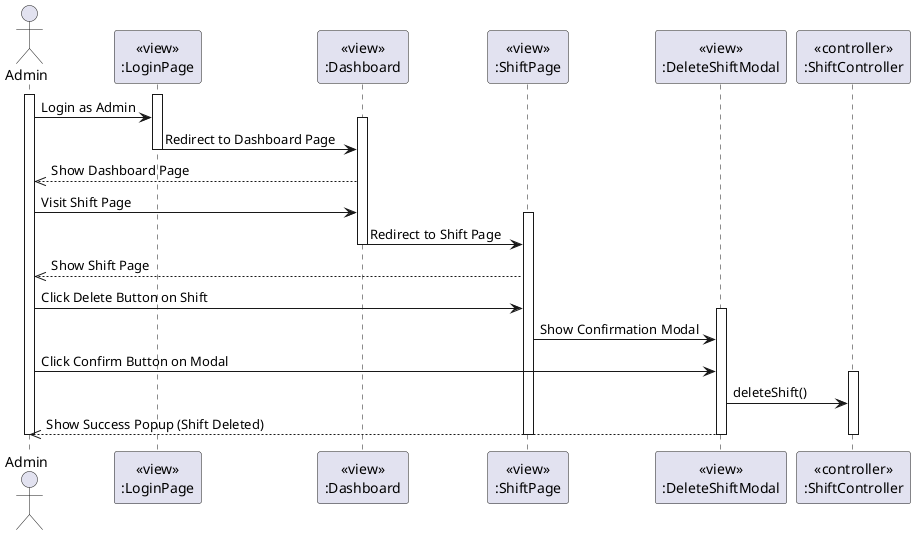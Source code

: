 @startuml DeleteShift
actor Admin
participant LoginPageView [
  <<view>>
  :LoginPage
]

participant DashboardView [
  <<view>>
  :Dashboard
]

participant ShiftView [
  <<view>>
  :ShiftPage
]

participant DeleteShiftModalView [
  <<view>>
  :DeleteShiftModal
]

participant ShiftController [
  <<controller>>
  :ShiftController
]

activate Admin
activate LoginPageView
Admin -> LoginPageView: Login as Admin
activate DashboardView
LoginPageView -> DashboardView: Redirect to Dashboard Page
deactivate LoginPageView

DashboardView -->> Admin: Show Dashboard Page

Admin -> DashboardView: Visit Shift Page
activate ShiftView
DashboardView -> ShiftView: Redirect to Shift Page
deactivate DashboardView

ShiftView -->> Admin: Show Shift Page

Admin -> ShiftView: Click Delete Button on Shift

activate DeleteShiftModalView
ShiftView -> DeleteShiftModalView: Show Confirmation Modal

Admin -> DeleteShiftModalView: Click Confirm Button on Modal

activate ShiftController
DeleteShiftModalView -> ShiftController: deleteShift()
DeleteShiftModalView -->> Admin: Show Success Popup (Shift Deleted)
deactivate ShiftController
deactivate DeleteShiftModalView
deactivate Admin
deactivate ShiftView
@enduml
